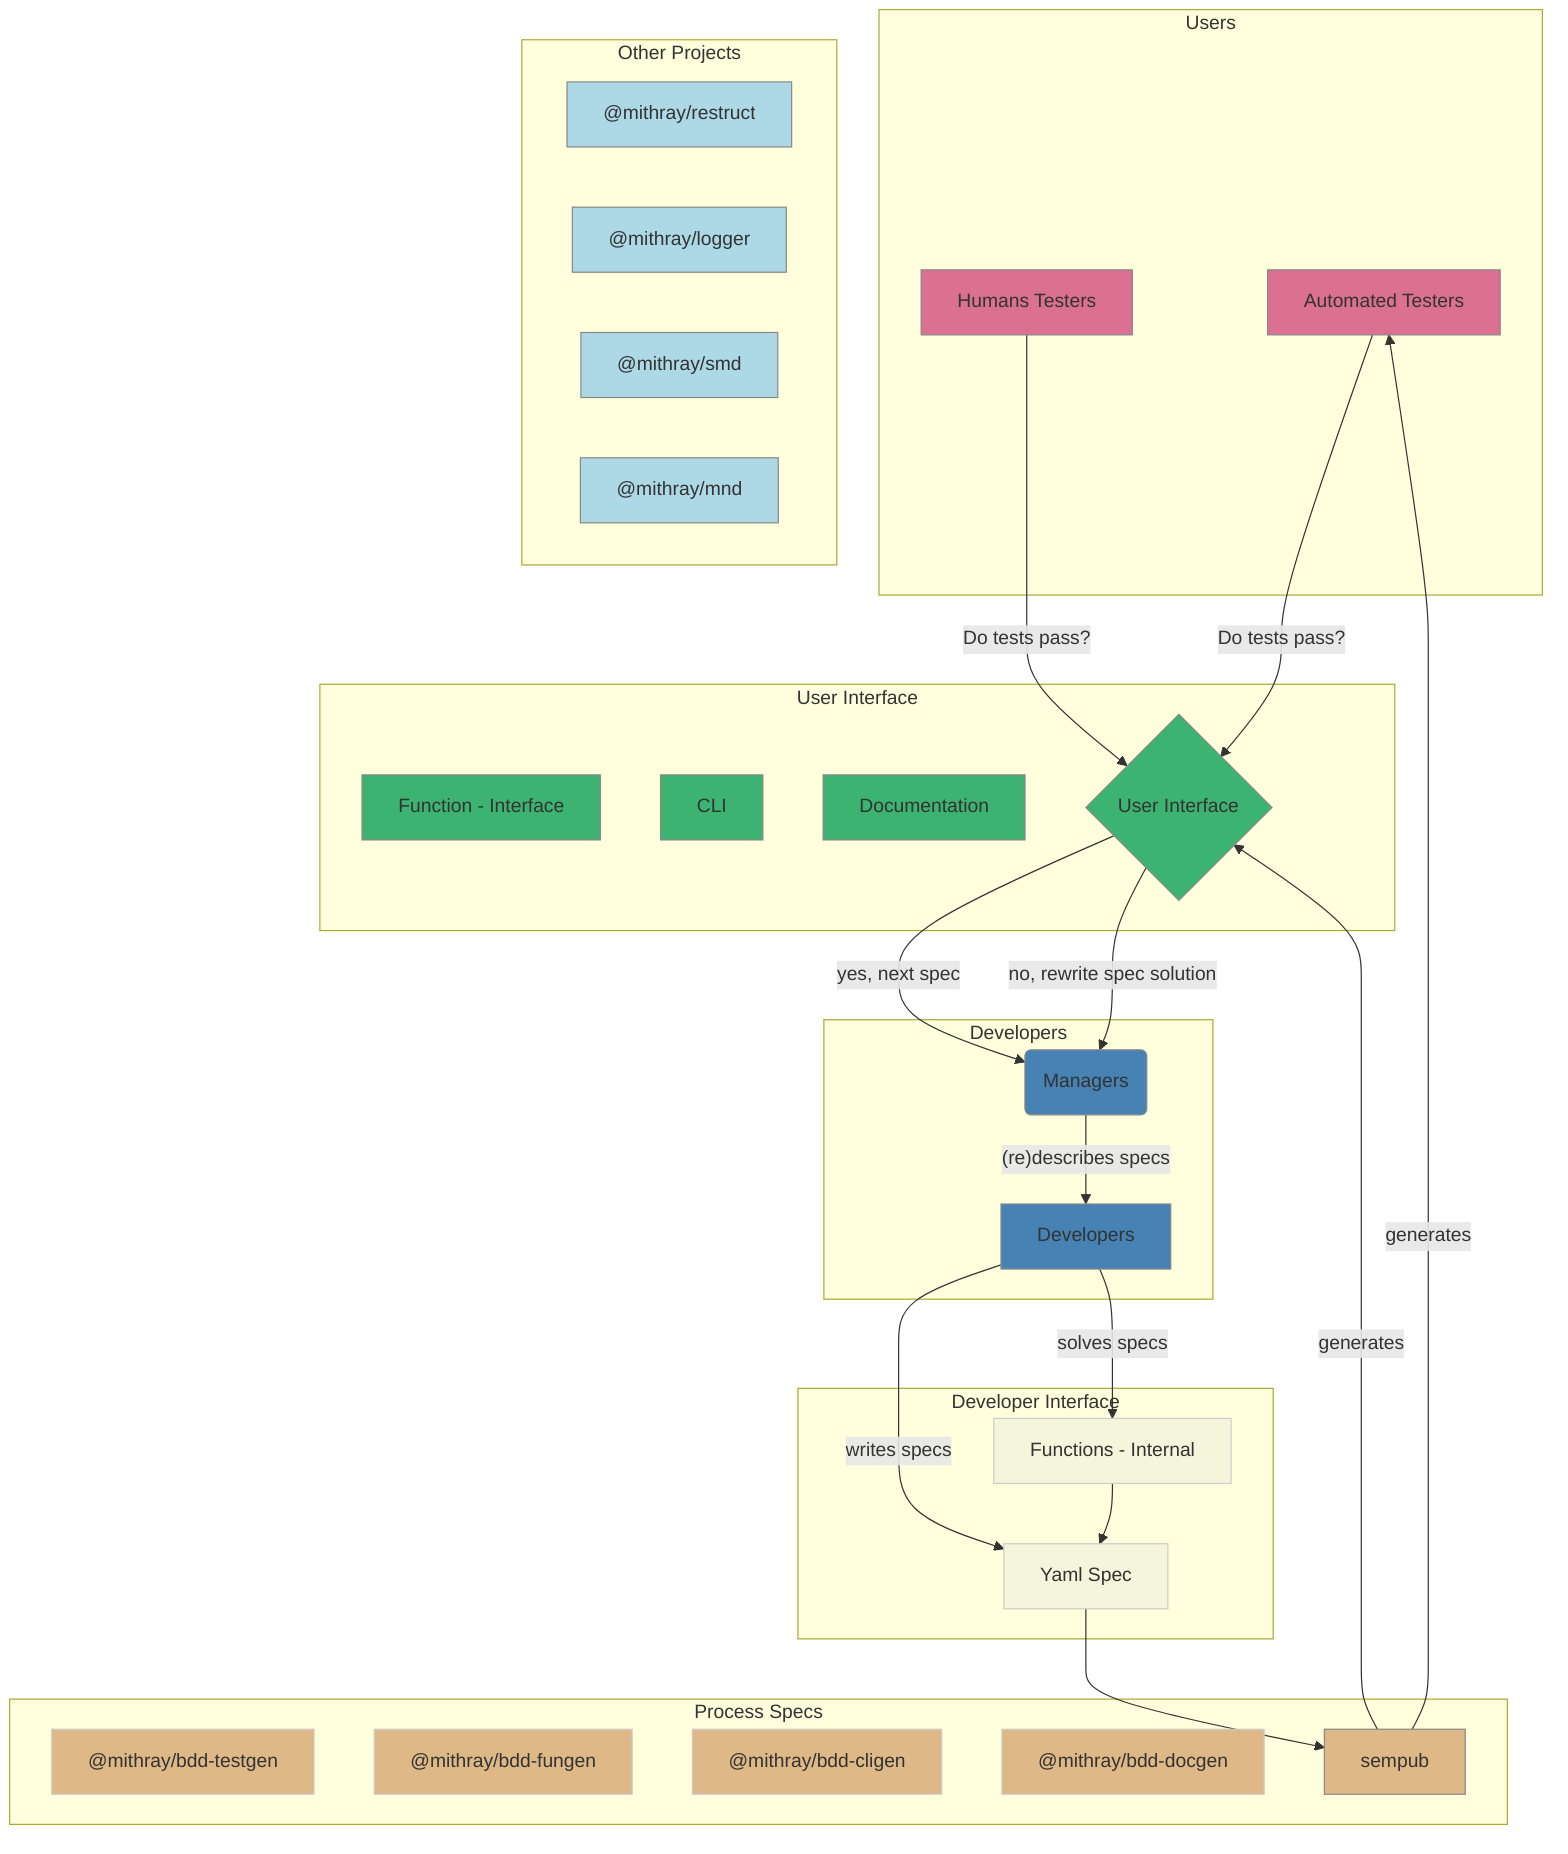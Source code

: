 graph TB

subgraph Users
  automated_testers[Automated Testers]
  human_testers[Humans Testers]
end

subgraph User Interface
  function_interface["Function - Interface"]
  cli["CLI"]
  documentation["Documentation"]
  user_interface{"User Interface"}
end

subgraph Developers
  devs["Developers"]
  managers("Managers")
end

subgraph Developer Interface
  spec.yml[Yaml Spec]
  function_internals["Functions - Internal"]
end

subgraph Process Specs
  testgen["@mithray/bdd-testgen"]
  fungen["@mithray/bdd-fungen"]
  cligen["@mithray/bdd-cligen"]
  docgen["@mithray/bdd-docgen"]
  sempub["sempub"]
end

subgraph Other Projects
restruct["@mithray/restruct"]
logger["@mithray/logger"]
smd["@mithray/smd"]
mnd["@mithray/mnd"]
end

devs -- writes specs --> spec.yml
devs -- solves specs --> function_internals
managers -- "(re)describes specs" --> devs

human_testers -- Do tests pass? --> user_interface
automated_testers -- Do tests pass? --> user_interface

user_interface -- yes, next spec --> managers
user_interface -- no, rewrite spec solution --> managers

function_internals --> spec.yml
spec.yml --> sempub
sempub -- generates --> user_interface
sempub -- generates --> automated_testers


style spec.yml fill:beige,stroke:#ccc,stroke-width:1px;
style function_internals fill:beige,stroke:#ccc,stroke-width:1px;
style testgen fill:burlywood,stroke:#ccc,stroke-width:1px;
style fungen fill:burlywood,stroke:#ccc,stroke-width:1px;
style cligen fill:burlywood,stroke:#ccc,stroke-width:1px;
style docgen fill:burlywood,stroke:#ccc,stroke-width:1px
style sempub fill:burlywood,stroke:#888,stroke-width:1px;
style devs fill:steelblue,stroke:#888,stroke-width:1px
style managers fill:steelblue,stroke:#888,stroke-width:1px
style human_testers fill:palevioletred,stroke:#888,stroke-width:1px
style automated_testers fill:palevioletred,stroke:#888,stroke-width:1px
style cli fill:mediumseagreen,stroke:#888,stroke-width:1px
style function_interface fill:mediumseagreen,stroke:#888,stroke-width:1px
style documentation fill:mediumseagreen,stroke:#888,stroke-width:1px
style user_interface fill:mediumseagreen,stroke:#888,stroke-width:1px
style mnd fill:lightblue,stroke:#888,stroke-width:1px
style smd fill:lightblue,stroke:#888,stroke-width:1px
style logger fill:lightblue,stroke:#888,stroke-width:1px
style restruct fill:lightblue,stroke:#888,stroke-width:1px